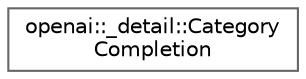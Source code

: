 digraph "Graphical Class Hierarchy"
{
 // INTERACTIVE_SVG=YES
 // LATEX_PDF_SIZE
  bgcolor="transparent";
  edge [fontname=Helvetica,fontsize=10,labelfontname=Helvetica,labelfontsize=10];
  node [fontname=Helvetica,fontsize=10,shape=box,height=0.2,width=0.4];
  rankdir="LR";
  Node0 [id="Node000000",label="openai::_detail::Category\lCompletion",height=0.2,width=0.4,color="grey40", fillcolor="white", style="filled",URL="$structopenai_1_1__detail_1_1_category_completion.html",tooltip=" "];
}
